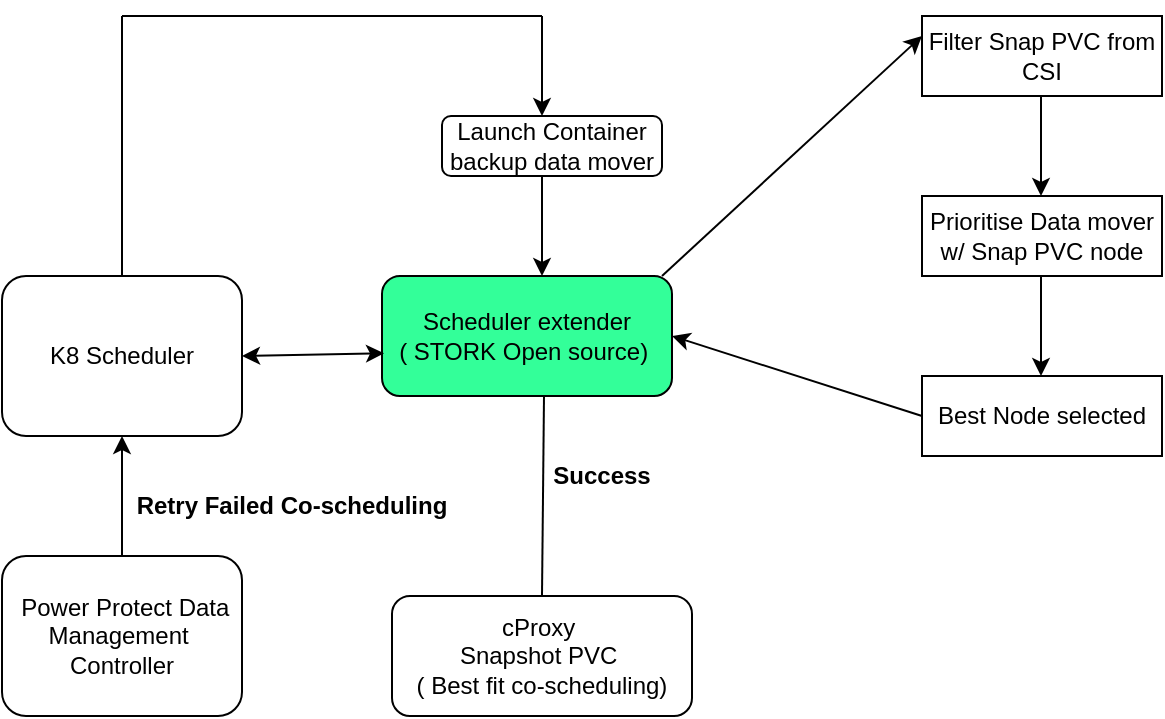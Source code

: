 <mxfile version="13.8.8" type="github"><diagram id="YB7z21hyaa2BrqBHKhh-" name="Page-1"><mxGraphModel dx="1449" dy="629" grid="1" gridSize="10" guides="1" tooltips="1" connect="1" arrows="1" fold="1" page="1" pageScale="1" pageWidth="850" pageHeight="1100" math="0" shadow="0"><root><mxCell id="0"/><mxCell id="1" parent="0"/><mxCell id="aKBV2lcOp6AHRLI6-42v-1" value="K8 Scheduler" style="rounded=1;whiteSpace=wrap;html=1;" vertex="1" parent="1"><mxGeometry x="80" y="250" width="120" height="80" as="geometry"/></mxCell><mxCell id="aKBV2lcOp6AHRLI6-42v-2" value="" style="endArrow=none;html=1;exitX=0.5;exitY=0;exitDx=0;exitDy=0;" edge="1" parent="1" source="aKBV2lcOp6AHRLI6-42v-1"><mxGeometry width="50" height="50" relative="1" as="geometry"><mxPoint x="140" y="240" as="sourcePoint"/><mxPoint x="140" y="120" as="targetPoint"/></mxGeometry></mxCell><mxCell id="aKBV2lcOp6AHRLI6-42v-3" value="" style="endArrow=none;html=1;" edge="1" parent="1"><mxGeometry width="50" height="50" relative="1" as="geometry"><mxPoint x="140" y="120" as="sourcePoint"/><mxPoint x="350" y="120" as="targetPoint"/></mxGeometry></mxCell><mxCell id="aKBV2lcOp6AHRLI6-42v-4" value="" style="endArrow=classic;html=1;" edge="1" parent="1"><mxGeometry width="50" height="50" relative="1" as="geometry"><mxPoint x="350" y="120" as="sourcePoint"/><mxPoint x="350" y="170" as="targetPoint"/></mxGeometry></mxCell><mxCell id="aKBV2lcOp6AHRLI6-42v-5" value="Launch Container backup data mover" style="rounded=1;whiteSpace=wrap;html=1;" vertex="1" parent="1"><mxGeometry x="300" y="170" width="110" height="30" as="geometry"/></mxCell><mxCell id="aKBV2lcOp6AHRLI6-42v-6" value="Scheduler extender&lt;br&gt;( STORK Open source)&amp;nbsp;" style="rounded=1;whiteSpace=wrap;html=1;fillColor=#33FF99;" vertex="1" parent="1"><mxGeometry x="270" y="250" width="145" height="60" as="geometry"/></mxCell><mxCell id="aKBV2lcOp6AHRLI6-42v-7" value="" style="endArrow=classic;html=1;" edge="1" parent="1"><mxGeometry width="50" height="50" relative="1" as="geometry"><mxPoint x="350" y="200" as="sourcePoint"/><mxPoint x="350" y="250" as="targetPoint"/></mxGeometry></mxCell><mxCell id="aKBV2lcOp6AHRLI6-42v-8" value="Filter Snap PVC from CSI" style="rounded=0;whiteSpace=wrap;html=1;" vertex="1" parent="1"><mxGeometry x="540" y="120" width="120" height="40" as="geometry"/></mxCell><mxCell id="aKBV2lcOp6AHRLI6-42v-9" value="Prioritise Data mover w/ Snap PVC node" style="rounded=0;whiteSpace=wrap;html=1;" vertex="1" parent="1"><mxGeometry x="540" y="210" width="120" height="40" as="geometry"/></mxCell><mxCell id="aKBV2lcOp6AHRLI6-42v-10" value="" style="endArrow=classic;html=1;" edge="1" parent="1"><mxGeometry width="50" height="50" relative="1" as="geometry"><mxPoint x="599.5" y="160" as="sourcePoint"/><mxPoint x="599.5" y="210" as="targetPoint"/></mxGeometry></mxCell><mxCell id="aKBV2lcOp6AHRLI6-42v-11" value="" style="endArrow=classic;html=1;" edge="1" parent="1"><mxGeometry width="50" height="50" relative="1" as="geometry"><mxPoint x="599.5" y="250" as="sourcePoint"/><mxPoint x="599.5" y="300" as="targetPoint"/></mxGeometry></mxCell><mxCell id="aKBV2lcOp6AHRLI6-42v-12" value="Best Node selected" style="rounded=0;whiteSpace=wrap;html=1;" vertex="1" parent="1"><mxGeometry x="540" y="300" width="120" height="40" as="geometry"/></mxCell><mxCell id="aKBV2lcOp6AHRLI6-42v-13" value="" style="endArrow=classic;html=1;entryX=0;entryY=0.25;entryDx=0;entryDy=0;" edge="1" parent="1" target="aKBV2lcOp6AHRLI6-42v-8"><mxGeometry width="50" height="50" relative="1" as="geometry"><mxPoint x="410" y="250" as="sourcePoint"/><mxPoint x="460" y="200" as="targetPoint"/></mxGeometry></mxCell><mxCell id="aKBV2lcOp6AHRLI6-42v-14" value="" style="endArrow=classic;html=1;entryX=1;entryY=0.5;entryDx=0;entryDy=0;" edge="1" parent="1" target="aKBV2lcOp6AHRLI6-42v-6"><mxGeometry width="50" height="50" relative="1" as="geometry"><mxPoint x="540" y="320" as="sourcePoint"/><mxPoint x="590" y="270" as="targetPoint"/></mxGeometry></mxCell><mxCell id="aKBV2lcOp6AHRLI6-42v-15" value="" style="endArrow=classic;startArrow=classic;html=1;entryX=0.007;entryY=0.644;entryDx=0;entryDy=0;entryPerimeter=0;" edge="1" parent="1" target="aKBV2lcOp6AHRLI6-42v-6"><mxGeometry width="50" height="50" relative="1" as="geometry"><mxPoint x="200" y="290" as="sourcePoint"/><mxPoint x="250" y="240" as="targetPoint"/></mxGeometry></mxCell><mxCell id="aKBV2lcOp6AHRLI6-42v-16" value="&amp;nbsp;Power Protect Data Management&amp;nbsp; Controller" style="rounded=1;whiteSpace=wrap;html=1;" vertex="1" parent="1"><mxGeometry x="80" y="390" width="120" height="80" as="geometry"/></mxCell><mxCell id="aKBV2lcOp6AHRLI6-42v-17" value="" style="endArrow=classic;html=1;entryX=0.5;entryY=1;entryDx=0;entryDy=0;" edge="1" parent="1" target="aKBV2lcOp6AHRLI6-42v-1"><mxGeometry width="50" height="50" relative="1" as="geometry"><mxPoint x="140" y="390" as="sourcePoint"/><mxPoint x="190" y="340" as="targetPoint"/></mxGeometry></mxCell><mxCell id="aKBV2lcOp6AHRLI6-42v-19" value="cProxy&amp;nbsp;&lt;br&gt;Snapshot PVC&amp;nbsp;&lt;br&gt;( Best fit co-scheduling)" style="rounded=1;whiteSpace=wrap;html=1;" vertex="1" parent="1"><mxGeometry x="275" y="410" width="150" height="60" as="geometry"/></mxCell><mxCell id="aKBV2lcOp6AHRLI6-42v-20" value="" style="endArrow=none;html=1;exitX=0.5;exitY=0;exitDx=0;exitDy=0;" edge="1" parent="1" source="aKBV2lcOp6AHRLI6-42v-19"><mxGeometry width="50" height="50" relative="1" as="geometry"><mxPoint x="351" y="390" as="sourcePoint"/><mxPoint x="351" y="310" as="targetPoint"/></mxGeometry></mxCell><mxCell id="aKBV2lcOp6AHRLI6-42v-21" value="&lt;b&gt;Success&lt;/b&gt;" style="text;html=1;strokeColor=none;fillColor=none;align=center;verticalAlign=middle;whiteSpace=wrap;rounded=0;" vertex="1" parent="1"><mxGeometry x="360" y="340" width="40" height="20" as="geometry"/></mxCell><mxCell id="aKBV2lcOp6AHRLI6-42v-22" value="&lt;b&gt;Retry Failed Co-scheduling&lt;/b&gt;" style="text;html=1;strokeColor=none;fillColor=none;align=center;verticalAlign=middle;whiteSpace=wrap;rounded=0;" vertex="1" parent="1"><mxGeometry x="140" y="350" width="170" height="30" as="geometry"/></mxCell></root></mxGraphModel></diagram></mxfile>